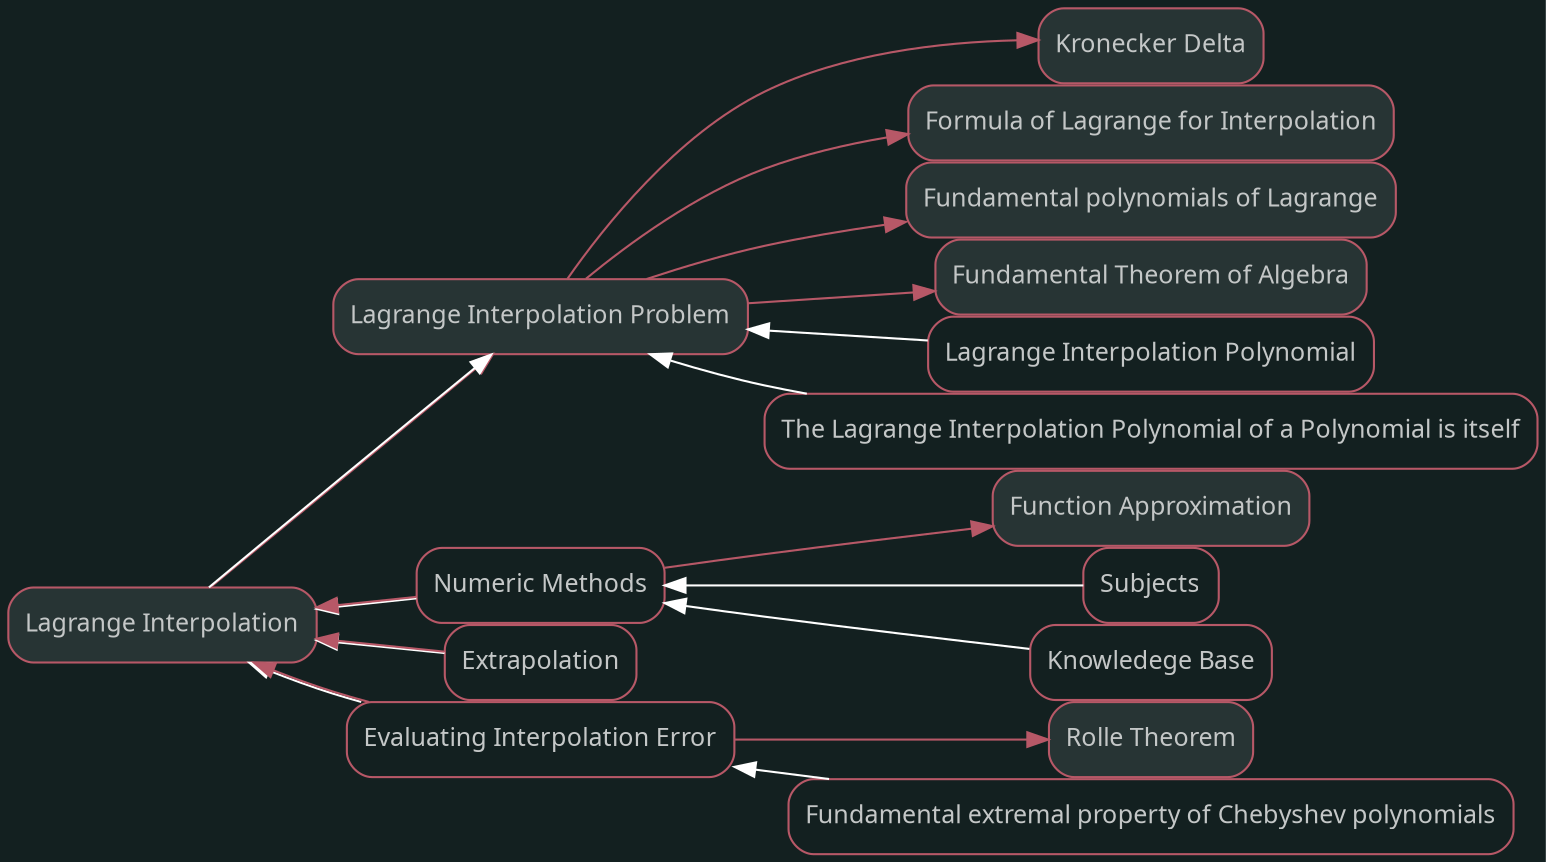 digraph "Lagrange Interpolation" {graph [nodesep=0,ranksep=0,rankdir="LR",bgcolor="#132020"];node [shape="rectangle",style="rounded,filled",fontname="sans",fontsize="12px",labelfontname="sans",color="#b75867",fillcolor="#273434",fontcolor="#c4c7c7"];"Lagrange Interpolation" [label="Lagrange Interpolation",tooltip="Lagrange Interpolation",URL="/Knowledge/Lagrange Interpolation.html",target="_parent"];"Lagrange Interpolation Problem" [label="Lagrange Interpolation Problem",tooltip="Lagrange Interpolation Problem",URL="/Knowledge/Lagrange Interpolation Problem.html",target="_parent"];subgraph "Forward Lagrange Interpolation" {edge [color="#b75867"];"Lagrange Interpolation" -> "Lagrange Interpolation Problem";}
node [shape="rectangle",style="rounded",fontname="sans",fontsize="12px",labelfontname="sans",color="#b75867",fillcolor="#FFFFFF",fontcolor="#c4c7c7"];"Numeric Methods" [label="Numeric Methods",tooltip="Numeric Methods",URL="/Knowledge/Numeric Methods.html",target="_parent"];"Extrapolation" [label="Extrapolation",tooltip="Extrapolation",URL="/Knowledge/Extrapolation.html",target="_parent"];"Evaluating Interpolation Error" [label="Evaluating Interpolation Error",tooltip="Evaluating Interpolation Error",URL="/Knowledge/Evaluating Interpolation Error.html",target="_parent"];subgraph "Backward Lagrange Interpolation" {edge [dir="back",color="#FFFFFF"];"Lagrange Interpolation" -> "Numeric Methods";"Lagrange Interpolation" -> "Extrapolation";"Lagrange Interpolation" -> "Evaluating Interpolation Error";}node [shape="rectangle",style="rounded,filled",fontname="sans",fontsize="12px",labelfontname="sans",color="#b75867",fillcolor="#273434",fontcolor="#c4c7c7"];"Lagrange Interpolation Problem" [label="Lagrange Interpolation Problem",tooltip="Lagrange Interpolation Problem",URL="/Knowledge/Lagrange Interpolation Problem.html",target="_parent"];"Kronecker Delta" [label="Kronecker Delta",tooltip="Kronecker Delta",URL="/Knowledge/Kronecker Delta.html",target="_parent"];"Formula of Lagrange for Interpolation" [label="Formula of Lagrange for Interpolation",tooltip="Formula of Lagrange for Interpolation",URL="/Knowledge/Formula of Lagrange for Interpolation.html",target="_parent"];"Fundamental polynomials of Lagrange" [label="Fundamental polynomials of Lagrange",tooltip="Fundamental polynomials of Lagrange",URL="/Knowledge/Fundamental polynomials of Lagrange.html",target="_parent"];"Fundamental Theorem of Algebra" [label="Fundamental Theorem of Algebra",tooltip="Fundamental Theorem of Algebra",URL="/Knowledge/Fundamental Theorem of Algebra.html",target="_parent"];subgraph "Forward Lagrange Interpolation Problem" {edge [color="#b75867"];"Lagrange Interpolation Problem" -> "Kronecker Delta";"Lagrange Interpolation Problem" -> "Formula of Lagrange for Interpolation";"Lagrange Interpolation Problem" -> "Fundamental polynomials of Lagrange";"Lagrange Interpolation Problem" -> "Fundamental Theorem of Algebra";}
node [shape="rectangle",style="rounded",fontname="sans",fontsize="12px",labelfontname="sans",color="#b75867",fillcolor="#FFFFFF",fontcolor="#c4c7c7"];"Lagrange Interpolation Polynomial" [label="Lagrange Interpolation Polynomial",tooltip="Lagrange Interpolation Polynomial",URL="/Knowledge/Lagrange Interpolation Polynomial.html",target="_parent"];"Lagrange Interpolation" [label="Lagrange Interpolation",tooltip="Lagrange Interpolation",URL="/Knowledge/Lagrange Interpolation.html",target="_parent"];"The Lagrange Interpolation Polynomial of a Polynomial is itself" [label="The Lagrange Interpolation Polynomial of a Polynomial is itself",tooltip="The Lagrange Interpolation Polynomial of a Polynomial is itself",URL="/Knowledge/The Lagrange Interpolation Polynomial of a Polynomial is itself.html",target="_parent"];subgraph "Backward Lagrange Interpolation Problem" {edge [dir="back",color="#FFFFFF"];"Lagrange Interpolation Problem" -> "Lagrange Interpolation Polynomial";"Lagrange Interpolation Problem" -> "Lagrange Interpolation";"Lagrange Interpolation Problem" -> "The Lagrange Interpolation Polynomial of a Polynomial is itself";}node [shape="rectangle",style="rounded,filled",fontname="sans",fontsize="12px",labelfontname="sans",color="#b75867",fillcolor="#273434",fontcolor="#c4c7c7"];"Numeric Methods" [label="Numeric Methods",tooltip="Numeric Methods",URL="/Knowledge/Numeric Methods.html",target="_parent"];"Lagrange Interpolation" [label="Lagrange Interpolation",tooltip="Lagrange Interpolation",URL="/Knowledge/Lagrange Interpolation.html",target="_parent"];"Function Approximation" [label="Function Approximation",tooltip="Function Approximation",URL="/Knowledge/Function Approximation.html",target="_parent"];subgraph "Forward Numeric Methods" {edge [color="#b75867"];"Numeric Methods" -> "Lagrange Interpolation";"Numeric Methods" -> "Function Approximation";}
node [shape="rectangle",style="rounded",fontname="sans",fontsize="12px",labelfontname="sans",color="#b75867",fillcolor="#FFFFFF",fontcolor="#c4c7c7"];"Subjects" [label="Subjects",tooltip="Subjects",URL="/Knowledge/Subjects.html",target="_parent"];"Knowledege Base" [label="Knowledege Base",tooltip="Knowledege Base",URL="/Knowledge/Knowledege Base.html",target="_parent"];subgraph "Backward Numeric Methods" {edge [dir="back",color="#FFFFFF"];"Numeric Methods" -> "Subjects";"Numeric Methods" -> "Knowledege Base";}node [shape="rectangle",style="rounded,filled",fontname="sans",fontsize="12px",labelfontname="sans",color="#b75867",fillcolor="#273434",fontcolor="#c4c7c7"];"Extrapolation" [label="Extrapolation",tooltip="Extrapolation",URL="/Knowledge/Extrapolation.html",target="_parent"];"Lagrange Interpolation" [label="Lagrange Interpolation",tooltip="Lagrange Interpolation",URL="/Knowledge/Lagrange Interpolation.html",target="_parent"];subgraph "Forward Extrapolation" {edge [color="#b75867"];"Extrapolation" -> "Lagrange Interpolation";}
node [shape="rectangle",style="rounded",fontname="sans",fontsize="12px",labelfontname="sans",color="#b75867",fillcolor="#FFFFFF",fontcolor="#c4c7c7"];subgraph "Backward Extrapolation" {edge [dir="back",color="#FFFFFF"];}node [shape="rectangle",style="rounded,filled",fontname="sans",fontsize="12px",labelfontname="sans",color="#b75867",fillcolor="#273434",fontcolor="#c4c7c7"];"Evaluating Interpolation Error" [label="Evaluating Interpolation Error",tooltip="Evaluating Interpolation Error",URL="/Knowledge/Evaluating Interpolation Error.html",target="_parent"];"Lagrange Interpolation" [label="Lagrange Interpolation",tooltip="Lagrange Interpolation",URL="/Knowledge/Lagrange Interpolation.html",target="_parent"];"Rolle Theorem" [label="Rolle Theorem",tooltip="Rolle Theorem",URL="/Knowledge/Rolle Theorem.html",target="_parent"];subgraph "Forward Evaluating Interpolation Error" {edge [color="#b75867"];"Evaluating Interpolation Error" -> "Lagrange Interpolation";"Evaluating Interpolation Error" -> "Rolle Theorem";}
node [shape="rectangle",style="rounded",fontname="sans",fontsize="12px",labelfontname="sans",color="#b75867",fillcolor="#FFFFFF",fontcolor="#c4c7c7"];"Fundamental extremal property of Chebyshev polynomials" [label="Fundamental extremal property of Chebyshev polynomials",tooltip="Fundamental extremal property of Chebyshev polynomials",URL="/Knowledge/Fundamental extremal property of Chebyshev polynomials.html",target="_parent"];subgraph "Backward Evaluating Interpolation Error" {edge [dir="back",color="#FFFFFF"];"Evaluating Interpolation Error" -> "Fundamental extremal property of Chebyshev polynomials";}}